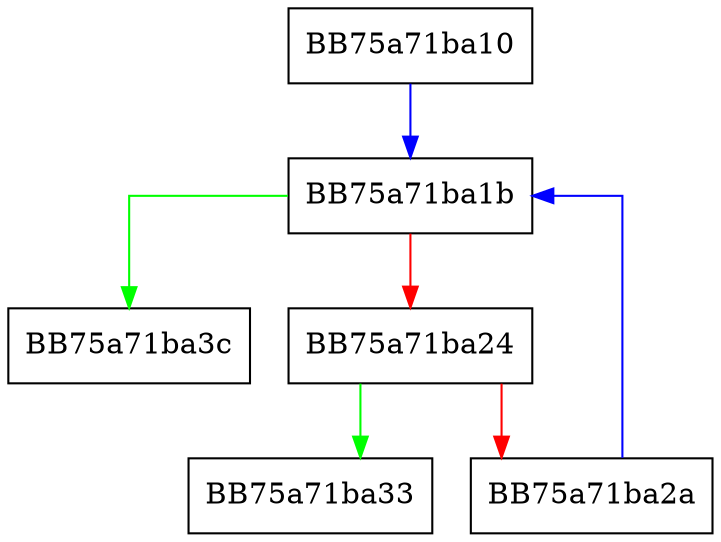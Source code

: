 digraph GetNativeImport {
  node [shape="box"];
  graph [splines=ortho];
  BB75a71ba10 -> BB75a71ba1b [color="blue"];
  BB75a71ba1b -> BB75a71ba3c [color="green"];
  BB75a71ba1b -> BB75a71ba24 [color="red"];
  BB75a71ba24 -> BB75a71ba33 [color="green"];
  BB75a71ba24 -> BB75a71ba2a [color="red"];
  BB75a71ba2a -> BB75a71ba1b [color="blue"];
}